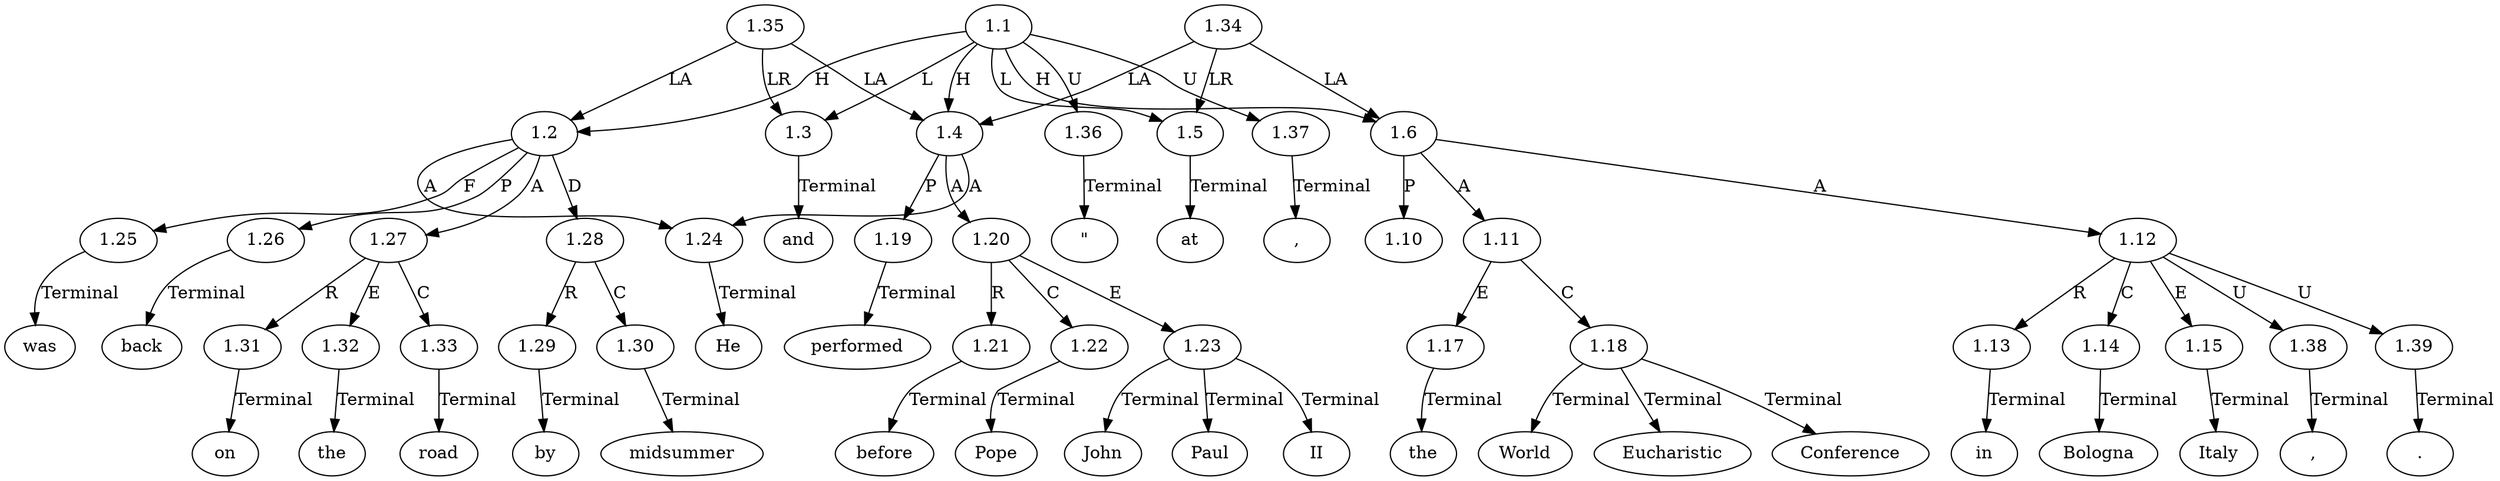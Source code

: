 // Graph
digraph {
	0.1 [label="\"" ordering=out]
	0.10 [label="," ordering=out]
	0.11 [label=and ordering=out]
	0.12 [label=performed ordering=out]
	0.13 [label=before ordering=out]
	0.14 [label=Pope ordering=out]
	0.15 [label=John ordering=out]
	0.16 [label=Paul ordering=out]
	0.17 [label=II ordering=out]
	0.18 [label=at ordering=out]
	0.19 [label=the ordering=out]
	0.2 [label=He ordering=out]
	0.20 [label=World ordering=out]
	0.21 [label=Eucharistic ordering=out]
	0.22 [label=Conference ordering=out]
	0.23 [label=in ordering=out]
	0.24 [label=Bologna ordering=out]
	0.25 [label="," ordering=out]
	0.26 [label=Italy ordering=out]
	0.27 [label="." ordering=out]
	0.3 [label=was ordering=out]
	0.4 [label=back ordering=out]
	0.5 [label=on ordering=out]
	0.6 [label=the ordering=out]
	0.7 [label=road ordering=out]
	0.8 [label=by ordering=out]
	0.9 [label=midsummer ordering=out]
	1.1 [label=1.1 ordering=out]
	1.2 [label=1.2 ordering=out]
	1.3 [label=1.3 ordering=out]
	1.4 [label=1.4 ordering=out]
	1.5 [label=1.5 ordering=out]
	1.6 [label=1.6 ordering=out]
	1.10 [label=1.10 ordering=out]
	1.11 [label=1.11 ordering=out]
	1.12 [label=1.12 ordering=out]
	1.13 [label=1.13 ordering=out]
	1.14 [label=1.14 ordering=out]
	1.15 [label=1.15 ordering=out]
	1.17 [label=1.17 ordering=out]
	1.18 [label=1.18 ordering=out]
	1.19 [label=1.19 ordering=out]
	1.20 [label=1.20 ordering=out]
	1.21 [label=1.21 ordering=out]
	1.22 [label=1.22 ordering=out]
	1.23 [label=1.23 ordering=out]
	1.24 [label=1.24 ordering=out]
	1.25 [label=1.25 ordering=out]
	1.26 [label=1.26 ordering=out]
	1.27 [label=1.27 ordering=out]
	1.28 [label=1.28 ordering=out]
	1.29 [label=1.29 ordering=out]
	1.30 [label=1.30 ordering=out]
	1.31 [label=1.31 ordering=out]
	1.32 [label=1.32 ordering=out]
	1.33 [label=1.33 ordering=out]
	1.34 [label=1.34 ordering=out]
	1.35 [label=1.35 ordering=out]
	1.36 [label=1.36 ordering=out]
	1.37 [label=1.37 ordering=out]
	1.38 [label=1.38 ordering=out]
	1.39 [label=1.39 ordering=out]
	1.1 -> 1.2 [label=H ordering=out]
	1.1 -> 1.3 [label=L ordering=out]
	1.1 -> 1.4 [label=H ordering=out]
	1.1 -> 1.5 [label=L ordering=out]
	1.1 -> 1.6 [label=H ordering=out]
	1.1 -> 1.36 [label=U ordering=out]
	1.1 -> 1.37 [label=U ordering=out]
	1.2 -> 1.24 [label=A ordering=out]
	1.2 -> 1.25 [label=F ordering=out]
	1.2 -> 1.26 [label=P ordering=out]
	1.2 -> 1.27 [label=A ordering=out]
	1.2 -> 1.28 [label=D ordering=out]
	1.3 -> 0.11 [label=Terminal ordering=out]
	1.4 -> 1.19 [label=P ordering=out]
	1.4 -> 1.20 [label=A ordering=out]
	1.4 -> 1.24 [label=A ordering=out]
	1.5 -> 0.18 [label=Terminal ordering=out]
	1.6 -> 1.10 [label=P ordering=out]
	1.6 -> 1.11 [label=A ordering=out]
	1.6 -> 1.12 [label=A ordering=out]
	1.11 -> 1.17 [label=E ordering=out]
	1.11 -> 1.18 [label=C ordering=out]
	1.12 -> 1.13 [label=R ordering=out]
	1.12 -> 1.14 [label=C ordering=out]
	1.12 -> 1.15 [label=E ordering=out]
	1.12 -> 1.38 [label=U ordering=out]
	1.12 -> 1.39 [label=U ordering=out]
	1.13 -> 0.23 [label=Terminal ordering=out]
	1.14 -> 0.24 [label=Terminal ordering=out]
	1.15 -> 0.26 [label=Terminal ordering=out]
	1.17 -> 0.19 [label=Terminal ordering=out]
	1.18 -> 0.20 [label=Terminal ordering=out]
	1.18 -> 0.21 [label=Terminal ordering=out]
	1.18 -> 0.22 [label=Terminal ordering=out]
	1.19 -> 0.12 [label=Terminal ordering=out]
	1.20 -> 1.21 [label=R ordering=out]
	1.20 -> 1.22 [label=C ordering=out]
	1.20 -> 1.23 [label=E ordering=out]
	1.21 -> 0.13 [label=Terminal ordering=out]
	1.22 -> 0.14 [label=Terminal ordering=out]
	1.23 -> 0.15 [label=Terminal ordering=out]
	1.23 -> 0.16 [label=Terminal ordering=out]
	1.23 -> 0.17 [label=Terminal ordering=out]
	1.24 -> 0.2 [label=Terminal ordering=out]
	1.25 -> 0.3 [label=Terminal ordering=out]
	1.26 -> 0.4 [label=Terminal ordering=out]
	1.27 -> 1.31 [label=R ordering=out]
	1.27 -> 1.32 [label=E ordering=out]
	1.27 -> 1.33 [label=C ordering=out]
	1.28 -> 1.29 [label=R ordering=out]
	1.28 -> 1.30 [label=C ordering=out]
	1.29 -> 0.8 [label=Terminal ordering=out]
	1.30 -> 0.9 [label=Terminal ordering=out]
	1.31 -> 0.5 [label=Terminal ordering=out]
	1.32 -> 0.6 [label=Terminal ordering=out]
	1.33 -> 0.7 [label=Terminal ordering=out]
	1.34 -> 1.4 [label=LA ordering=out]
	1.34 -> 1.5 [label=LR ordering=out]
	1.34 -> 1.6 [label=LA ordering=out]
	1.35 -> 1.2 [label=LA ordering=out]
	1.35 -> 1.3 [label=LR ordering=out]
	1.35 -> 1.4 [label=LA ordering=out]
	1.36 -> 0.1 [label=Terminal ordering=out]
	1.37 -> 0.10 [label=Terminal ordering=out]
	1.38 -> 0.25 [label=Terminal ordering=out]
	1.39 -> 0.27 [label=Terminal ordering=out]
}
